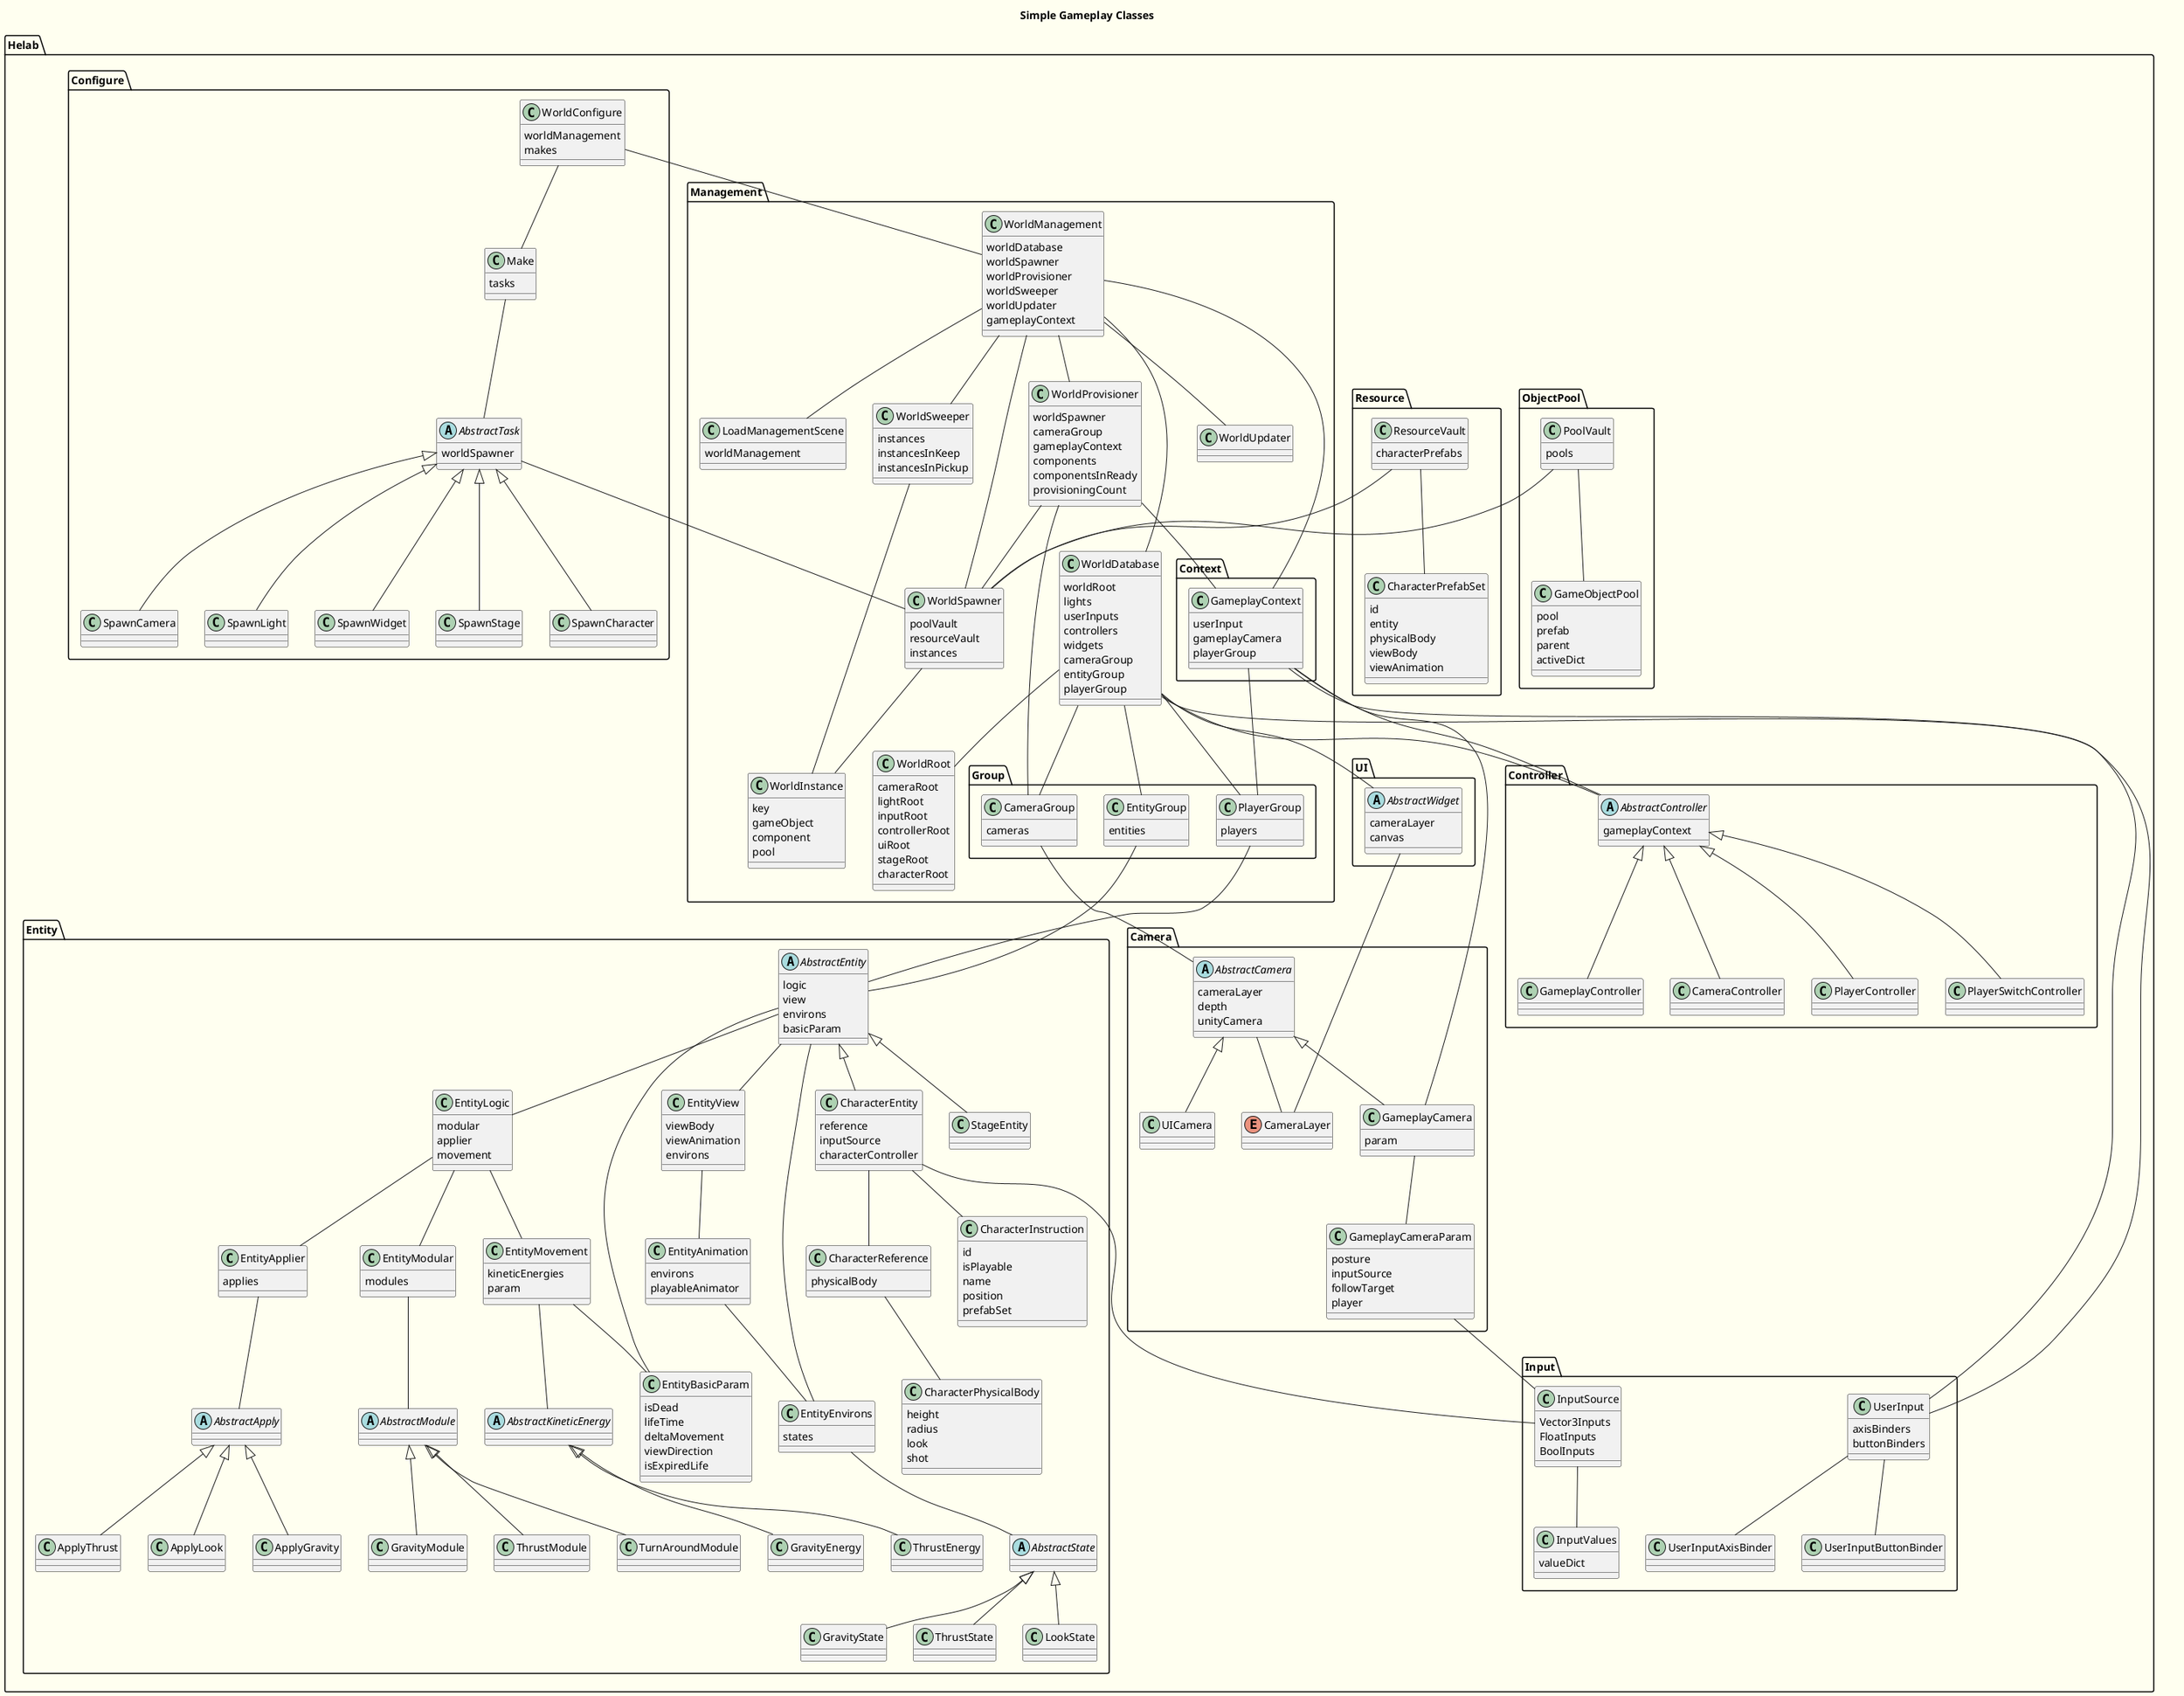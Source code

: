 @startuml simple-gameplay-classes

title Simple Gameplay Classes

skinparam BackgroundColor Ivory

namespace Helab {
    namespace Input {
        class InputSource {
            Vector3Inputs
            FloatInputs
            BoolInputs
        }

        class InputValues {
            valueDict
        }

        class UserInput {
            axisBinders
            buttonBinders
        }

        InputSource -- InputValues

        UserInput -- UserInputAxisBinder
        UserInput -- UserInputButtonBinder
    }

    namespace Camera {
        enum CameraLayer

        abstract AbstractCamera {
            cameraLayer
            depth
            unityCamera
        }

        class GameplayCamera {
            param
        }

        class GameplayCameraParam {
            posture
            inputSource
            followTarget
            player
        }

        AbstractCamera -- CameraLayer
        AbstractCamera <|-- GameplayCamera
        AbstractCamera <|-- UICamera

        GameplayCamera -- GameplayCameraParam

        GameplayCameraParam -- Helab.Input.InputSource
    }

    namespace Management {
        class LoadManagementScene {
            worldManagement
        }

        class WorldManagement {
            worldDatabase
            worldSpawner
            worldProvisioner
            worldSweeper
            worldUpdater
            gameplayContext
        }

        class WorldRoot {
            cameraRoot
            lightRoot
            inputRoot
            controllerRoot
            uiRoot
            stageRoot
            characterRoot
        }

        class WorldDatabase {
            worldRoot
            lights
            userInputs
            controllers
            widgets
            cameraGroup
            entityGroup
            playerGroup
        }

        class WorldSpawner {
            poolVault
            resourceVault
            instances
        }

        class WorldProvisioner {
            worldSpawner
            cameraGroup
            gameplayContext
            components
            componentsInReady
            provisioningCount
        }

        class WorldSweeper {
            instances
            instancesInKeep
            instancesInPickup
        }

        class WorldUpdater {
        }

        class WorldInstance {
            key
            gameObject
            component
            pool
        }

        namespace Group {
            class CameraGroup {
                cameras
            }

            class EntityGroup {
                entities
            }

            class PlayerGroup {
                players
            }
        }

        namespace Context {
            class GameplayContext {
                userInput
                gameplayCamera
                playerGroup
            }

            GameplayContext -- Helab.Input.UserInput
            GameplayContext -- Helab.Camera.GameplayCamera
            GameplayContext -- Helab.Management.Group.PlayerGroup
        }

        WorldManagement -- WorldDatabase
        WorldManagement -- WorldSpawner
        WorldManagement -- WorldProvisioner
        WorldManagement -- WorldSweeper
        WorldManagement -- WorldUpdater
        WorldManagement -- LoadManagementScene
        WorldManagement -- Helab.Management.Context.GameplayContext

        WorldDatabase -- WorldRoot
        WorldDatabase -- Helab.Management.Group.CameraGroup
        WorldDatabase -- Helab.Management.Group.EntityGroup
        WorldDatabase -- Helab.Management.Group.PlayerGroup

        WorldSpawner -- WorldInstance

        WorldProvisioner -- WorldSpawner
        WorldProvisioner -- Helab.Management.Group.CameraGroup
        WorldProvisioner -- Helab.Management.Context.GameplayContext

        WorldSweeper -- WorldInstance
    }

    namespace ObjectPool {
        class PoolVault {
            pools
        }

        class GameObjectPool {
            pool
            prefab
            parent
            activeDict
        }

        PoolVault -- GameObjectPool
        PoolVault -- Helab.Management.WorldSpawner
    }

    namespace Resource {
        class ResourceVault {
            characterPrefabs
        }

        class CharacterPrefabSet {
            id
            entity
            physicalBody
            viewBody
            viewAnimation
        }

        ResourceVault -- CharacterPrefabSet
        ResourceVault -- Helab.Management.WorldSpawner
    }

    namespace Configure {
        class WorldConfigure {
            worldManagement
            makes
        }

        class Make {
            tasks
        }

        abstract AbstractTask {
            worldSpawner
        }

        WorldConfigure -- Helab.Management.WorldManagement
        WorldConfigure -- Make

        Make -- AbstractTask

        AbstractTask -- Helab.Management.WorldSpawner
        AbstractTask <|-- SpawnCamera
        AbstractTask <|-- SpawnLight
        AbstractTask <|-- SpawnWidget
        AbstractTask <|-- SpawnStage
        AbstractTask <|-- SpawnCharacter
    }

    namespace Controller {
        abstract AbstractController {
            gameplayContext
        }

        AbstractController -- Helab.Management.Context.GameplayContext
        AbstractController <|-- GameplayController
        AbstractController <|-- CameraController
        AbstractController <|-- PlayerController
        AbstractController <|-- PlayerSwitchController
    }

    namespace Entity {
        abstract AbstractEntity {
            logic
            view
            environs
            basicParam
        }

        class EntityLogic {
            modular
            applier
            movement
        }

        class EntityModular {
            modules
        }

        abstract AbstractModule {

        }

        class EntityApplier {
            applies
        }

        abstract AbstractApply {

        }

        class EntityMovement {
            kineticEnergies
            param
        }

        abstract AbstractKineticEnergy {

        }

        class EntityView {
            viewBody
            viewAnimation
            environs
        }

        class EntityAnimation {
            environs
            playableAnimator
        }

        class EntityEnvirons {
            states
        }

        abstract AbstractState {

        }

        class EntityBasicParam {
            isDead
            lifeTime
            deltaMovement
            viewDirection
            isExpiredLife
        }

        class CharacterEntity {
            reference
            inputSource
            characterController
        }

        class CharacterReference {
            physicalBody
        }

        class CharacterPhysicalBody {
            height
            radius
            look
            shot
        }

        class CharacterInstruction {
            id
            isPlayable
            name
            position
            prefabSet
        }

        AbstractEntity -- EntityLogic
        AbstractEntity -- EntityView
        AbstractEntity -- EntityEnvirons
        AbstractEntity -- EntityBasicParam
        AbstractEntity <|-- CharacterEntity
        AbstractEntity <|-- StageEntity

        EntityLogic -- EntityModular
        EntityLogic -- EntityApplier
        EntityLogic -- EntityMovement

        EntityModular -- AbstractModule

        AbstractModule <|-- GravityModule
        AbstractModule <|-- ThrustModule
        AbstractModule <|-- TurnAroundModule

        EntityApplier -- AbstractApply

        AbstractApply <|-- ApplyGravity
        AbstractApply <|-- ApplyThrust
        AbstractApply <|-- ApplyLook

        EntityMovement -- AbstractKineticEnergy
        EntityMovement -- EntityBasicParam

        AbstractKineticEnergy <|-- GravityEnergy
        AbstractKineticEnergy <|-- ThrustEnergy

        EntityView -- EntityAnimation

        EntityAnimation -- EntityEnvirons

        EntityEnvirons -- AbstractState

        AbstractState <|-- GravityState
        AbstractState <|-- ThrustState
        AbstractState <|-- LookState

        CharacterEntity -- CharacterReference
        CharacterEntity -- Helab.Input.InputSource
        CharacterEntity -- CharacterInstruction

        CharacterReference -- CharacterPhysicalBody
    }

    namespace UI {
        abstract AbstractWidget {
            cameraLayer
            canvas
        }

        AbstractWidget -- Helab.Camera.CameraLayer
    }

    Helab.Management.WorldDatabase -- Helab.Input.UserInput
    Helab.Management.WorldDatabase -- Helab.Controller.AbstractController
    Helab.Management.WorldDatabase -- Helab.UI.AbstractWidget

    Helab.Management.Group.PlayerGroup -- Helab.Entity.AbstractEntity
    Helab.Management.Group.EntityGroup -- Helab.Entity.AbstractEntity
    Helab.Management.Group.CameraGroup -- Helab.Camera.AbstractCamera
}

@enduml